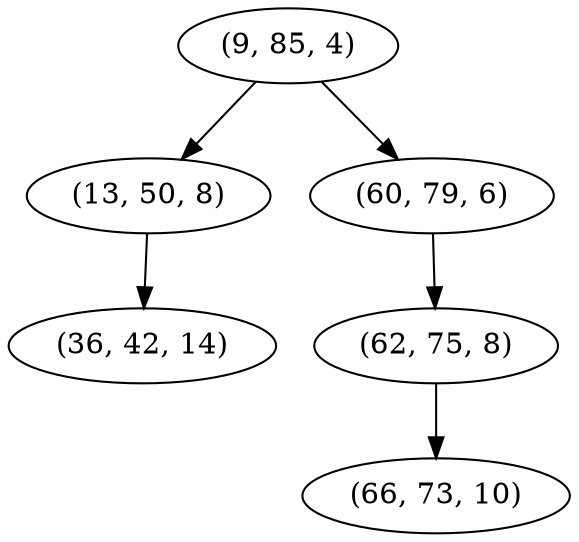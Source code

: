 digraph tree {
    "(9, 85, 4)";
    "(13, 50, 8)";
    "(36, 42, 14)";
    "(60, 79, 6)";
    "(62, 75, 8)";
    "(66, 73, 10)";
    "(9, 85, 4)" -> "(13, 50, 8)";
    "(9, 85, 4)" -> "(60, 79, 6)";
    "(13, 50, 8)" -> "(36, 42, 14)";
    "(60, 79, 6)" -> "(62, 75, 8)";
    "(62, 75, 8)" -> "(66, 73, 10)";
}
